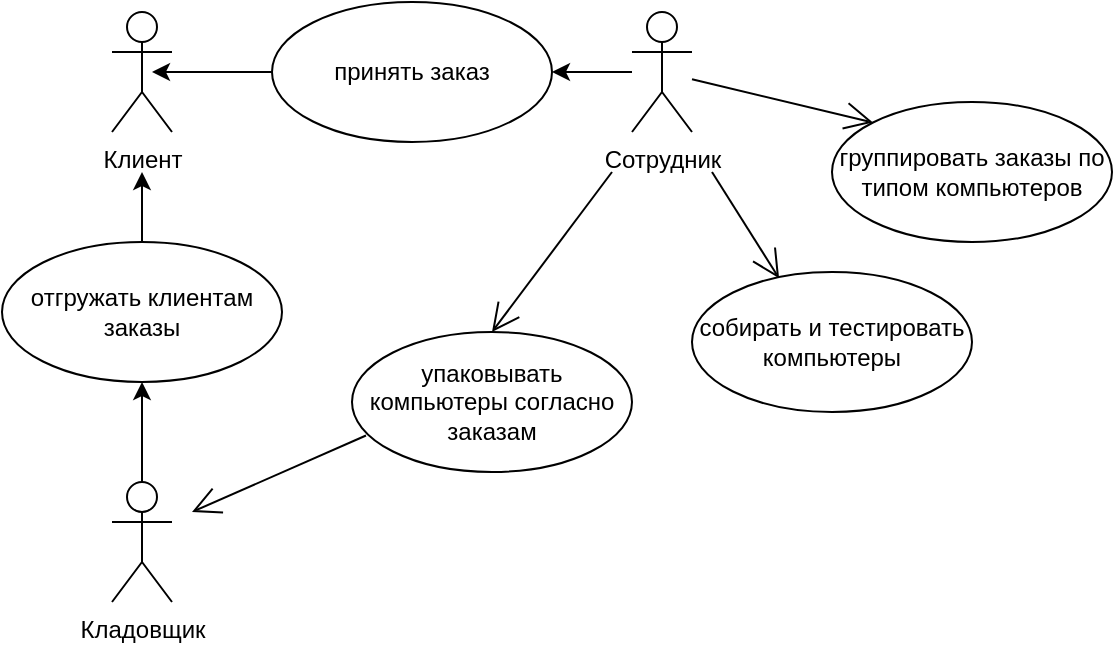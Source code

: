 <mxfile version="21.6.8" type="device">
  <diagram id="Z3NxBisAeACcRDOFn9GI" name="Страница — 1">
    <mxGraphModel dx="819" dy="478" grid="1" gridSize="10" guides="1" tooltips="1" connect="1" arrows="1" fold="1" page="1" pageScale="1" pageWidth="827" pageHeight="1169" math="0" shadow="0">
      <root>
        <mxCell id="0" />
        <mxCell id="1" parent="0" />
        <mxCell id="pakk8yyFk-1itWEArTHI-381" value="Клиент" style="shape=umlActor;verticalLabelPosition=bottom;verticalAlign=top;html=1;" vertex="1" parent="1">
          <mxGeometry x="90" y="60" width="30" height="60" as="geometry" />
        </mxCell>
        <mxCell id="pakk8yyFk-1itWEArTHI-392" style="edgeStyle=orthogonalEdgeStyle;rounded=0;orthogonalLoop=1;jettySize=auto;html=1;entryX=1;entryY=0.5;entryDx=0;entryDy=0;" edge="1" parent="1" source="pakk8yyFk-1itWEArTHI-382" target="pakk8yyFk-1itWEArTHI-386">
          <mxGeometry relative="1" as="geometry">
            <mxPoint x="350" y="90" as="sourcePoint" />
            <Array as="points">
              <mxPoint x="350" y="90" />
              <mxPoint x="350" y="90" />
            </Array>
          </mxGeometry>
        </mxCell>
        <mxCell id="pakk8yyFk-1itWEArTHI-382" value="Сотрудник" style="shape=umlActor;verticalLabelPosition=bottom;verticalAlign=top;html=1;" vertex="1" parent="1">
          <mxGeometry x="350" y="60" width="30" height="60" as="geometry" />
        </mxCell>
        <mxCell id="pakk8yyFk-1itWEArTHI-401" style="edgeStyle=orthogonalEdgeStyle;rounded=0;orthogonalLoop=1;jettySize=auto;html=1;exitX=0.5;exitY=0;exitDx=0;exitDy=0;exitPerimeter=0;entryX=0.5;entryY=1;entryDx=0;entryDy=0;" edge="1" parent="1" source="pakk8yyFk-1itWEArTHI-385" target="pakk8yyFk-1itWEArTHI-399">
          <mxGeometry relative="1" as="geometry" />
        </mxCell>
        <mxCell id="pakk8yyFk-1itWEArTHI-385" value="Кладовщик" style="shape=umlActor;verticalLabelPosition=bottom;verticalAlign=top;html=1;" vertex="1" parent="1">
          <mxGeometry x="90" y="295" width="30" height="60" as="geometry" />
        </mxCell>
        <mxCell id="pakk8yyFk-1itWEArTHI-393" style="edgeStyle=orthogonalEdgeStyle;rounded=0;orthogonalLoop=1;jettySize=auto;html=1;exitX=0;exitY=0.5;exitDx=0;exitDy=0;" edge="1" parent="1" source="pakk8yyFk-1itWEArTHI-386">
          <mxGeometry relative="1" as="geometry">
            <mxPoint x="110" y="90" as="targetPoint" />
          </mxGeometry>
        </mxCell>
        <mxCell id="pakk8yyFk-1itWEArTHI-386" value="принять заказ" style="ellipse;whiteSpace=wrap;html=1;" vertex="1" parent="1">
          <mxGeometry x="170" y="55" width="140" height="70" as="geometry" />
        </mxCell>
        <mxCell id="pakk8yyFk-1itWEArTHI-387" value="группировать заказы по типом компьютеров" style="ellipse;whiteSpace=wrap;html=1;" vertex="1" parent="1">
          <mxGeometry x="450" y="105" width="140" height="70" as="geometry" />
        </mxCell>
        <mxCell id="pakk8yyFk-1itWEArTHI-388" value="собирать и тестировать компьютеры" style="ellipse;whiteSpace=wrap;html=1;" vertex="1" parent="1">
          <mxGeometry x="380" y="190" width="140" height="70" as="geometry" />
        </mxCell>
        <mxCell id="pakk8yyFk-1itWEArTHI-389" value="упаковывать компьютеры согласно заказам" style="ellipse;whiteSpace=wrap;html=1;" vertex="1" parent="1">
          <mxGeometry x="210" y="220" width="140" height="70" as="geometry" />
        </mxCell>
        <mxCell id="pakk8yyFk-1itWEArTHI-395" value="" style="endArrow=open;endFill=1;endSize=12;html=1;rounded=0;entryX=0.5;entryY=0;entryDx=0;entryDy=0;" edge="1" parent="1" target="pakk8yyFk-1itWEArTHI-389">
          <mxGeometry width="160" relative="1" as="geometry">
            <mxPoint x="340" y="140" as="sourcePoint" />
            <mxPoint x="320" y="290" as="targetPoint" />
          </mxGeometry>
        </mxCell>
        <mxCell id="pakk8yyFk-1itWEArTHI-396" value="" style="endArrow=open;endFill=1;endSize=12;html=1;rounded=0;entryX=0;entryY=0;entryDx=0;entryDy=0;" edge="1" parent="1" source="pakk8yyFk-1itWEArTHI-382" target="pakk8yyFk-1itWEArTHI-387">
          <mxGeometry width="160" relative="1" as="geometry">
            <mxPoint x="390" y="90" as="sourcePoint" />
            <mxPoint x="810" y="145" as="targetPoint" />
          </mxGeometry>
        </mxCell>
        <mxCell id="pakk8yyFk-1itWEArTHI-397" value="" style="endArrow=open;endFill=1;endSize=12;html=1;rounded=0;entryX=0.311;entryY=0.045;entryDx=0;entryDy=0;entryPerimeter=0;" edge="1" parent="1" target="pakk8yyFk-1itWEArTHI-388">
          <mxGeometry width="160" relative="1" as="geometry">
            <mxPoint x="390" y="140" as="sourcePoint" />
            <mxPoint x="810" y="115" as="targetPoint" />
          </mxGeometry>
        </mxCell>
        <mxCell id="pakk8yyFk-1itWEArTHI-402" style="edgeStyle=orthogonalEdgeStyle;rounded=0;orthogonalLoop=1;jettySize=auto;html=1;exitX=0.5;exitY=0;exitDx=0;exitDy=0;" edge="1" parent="1" source="pakk8yyFk-1itWEArTHI-399">
          <mxGeometry relative="1" as="geometry">
            <mxPoint x="105" y="140" as="targetPoint" />
          </mxGeometry>
        </mxCell>
        <mxCell id="pakk8yyFk-1itWEArTHI-399" value="отгружать клиентам заказы" style="ellipse;whiteSpace=wrap;html=1;" vertex="1" parent="1">
          <mxGeometry x="35" y="175" width="140" height="70" as="geometry" />
        </mxCell>
        <mxCell id="pakk8yyFk-1itWEArTHI-407" value="" style="endArrow=open;endFill=1;endSize=12;html=1;rounded=0;exitX=0.05;exitY=0.739;exitDx=0;exitDy=0;exitPerimeter=0;" edge="1" parent="1" source="pakk8yyFk-1itWEArTHI-389">
          <mxGeometry width="160" relative="1" as="geometry">
            <mxPoint x="200" y="270" as="sourcePoint" />
            <mxPoint x="130" y="310" as="targetPoint" />
          </mxGeometry>
        </mxCell>
      </root>
    </mxGraphModel>
  </diagram>
</mxfile>
